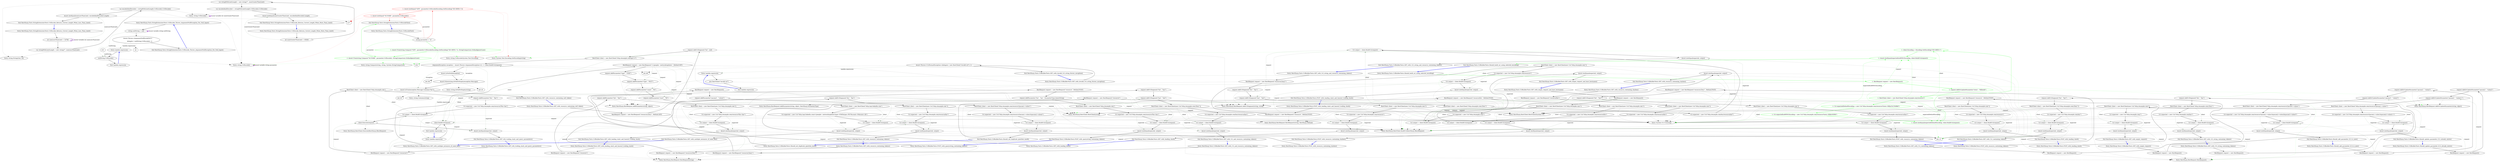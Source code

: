 digraph  {
n0 [cluster="RestSharp.Tests.StringExtensionsTests.UrlEncode_Throws_ArgumentNullException_For_Null_Input()", label="Entry RestSharp.Tests.StringExtensionsTests.UrlEncode_Throws_ArgumentNullException_For_Null_Input()", span="10-10"];
n1 [cluster="RestSharp.Tests.StringExtensionsTests.UrlEncode_Throws_ArgumentNullException_For_Null_Input()", label="string nullString = null", span="12-12"];
n2 [cluster="RestSharp.Tests.StringExtensionsTests.UrlEncode_Throws_ArgumentNullException_For_Null_Input()", label="Assert.Throws<ArgumentNullException>(\r\n                delegate { nullString.UrlEncode(); })", span="13-14"];
n6 [cluster="lambda expression", label="nullString.UrlEncode()", span="14-14"];
n3 [cluster="RestSharp.Tests.StringExtensionsTests.UrlEncode_Throws_ArgumentNullException_For_Null_Input()", label="Exit RestSharp.Tests.StringExtensionsTests.UrlEncode_Throws_ArgumentNullException_For_Null_Input()", span="10-10"];
n5 [cluster="lambda expression", label="Entry lambda expression", span="14-14"];
n7 [cluster="lambda expression", label="Exit lambda expression", span="14-14"];
n8 [cluster="string.UrlEncode()", label="Entry string.UrlEncode()", span="38-38"];
n9 [cluster="RestSharp.Tests.StringExtensionsTests.UrlEncode_Returns_Correct_Length_When_Less_Than_Limit()", label="Entry RestSharp.Tests.StringExtensionsTests.UrlEncode_Returns_Correct_Length_When_Less_Than_Limit()", span="18-18"];
n10 [cluster="RestSharp.Tests.StringExtensionsTests.UrlEncode_Returns_Correct_Length_When_Less_Than_Limit()", label="int numLessThanLimit = 32766", span="20-20"];
n11 [cluster="RestSharp.Tests.StringExtensionsTests.UrlEncode_Returns_Correct_Length_When_Less_Than_Limit()", label="var stringWithLimitLength = new string('*', numLessThanLimit)", span="21-21"];
n13 [cluster="RestSharp.Tests.StringExtensionsTests.UrlEncode_Returns_Correct_Length_When_Less_Than_Limit()", label="Assert.AreEqual(numLessThanLimit, encodedAndDecoded.Length)", span="23-23"];
n12 [cluster="RestSharp.Tests.StringExtensionsTests.UrlEncode_Returns_Correct_Length_When_Less_Than_Limit()", label="var encodedAndDecoded = stringWithLimitLength.UrlEncode().UrlDecode()", span="22-22"];
n15 [cluster="string.String(char, int)", label="Entry string.String(char, int)", span="0-0"];
n16 [cluster="string.UrlDecode()", label="Entry string.UrlDecode()", span="29-29"];
n14 [cluster="RestSharp.Tests.StringExtensionsTests.UrlEncode_Returns_Correct_Length_When_Less_Than_Limit()", label="Exit RestSharp.Tests.StringExtensionsTests.UrlEncode_Returns_Correct_Length_When_Less_Than_Limit()", span="18-18"];
n18 [cluster="RestSharp.Tests.StringExtensionsTests.UrlEncode_Returns_Correct_Length_When_More_Than_Limit()", label="Entry RestSharp.Tests.StringExtensionsTests.UrlEncode_Returns_Correct_Length_When_More_Than_Limit()", span="27-27"];
n19 [cluster="RestSharp.Tests.StringExtensionsTests.UrlEncode_Returns_Correct_Length_When_More_Than_Limit()", label="int numGreaterThanLimit = 65000", span="29-29"];
n20 [cluster="RestSharp.Tests.StringExtensionsTests.UrlEncode_Returns_Correct_Length_When_More_Than_Limit()", label="var stringWithLimitLength = new string('*', numGreaterThanLimit)", span="30-30"];
n22 [cluster="RestSharp.Tests.StringExtensionsTests.UrlEncode_Returns_Correct_Length_When_More_Than_Limit()", label="Assert.AreEqual(numGreaterThanLimit, encodedAndDecoded.Length)", span="32-32"];
n21 [cluster="RestSharp.Tests.StringExtensionsTests.UrlEncode_Returns_Correct_Length_When_More_Than_Limit()", label="var encodedAndDecoded = stringWithLimitLength.UrlEncode().UrlDecode()", span="31-31"];
n23 [cluster="RestSharp.Tests.StringExtensionsTests.UrlEncode_Returns_Correct_Length_When_More_Than_Limit()", label="Exit RestSharp.Tests.StringExtensionsTests.UrlEncode_Returns_Correct_Length_When_More_Than_Limit()", span="27-27"];
n24 [cluster="RestSharp.Tests.StringExtensionsTests.UrlEncodeTest()", label="Entry RestSharp.Tests.StringExtensionsTests.UrlEncodeTest()", span="36-36"];
n25 [cluster="RestSharp.Tests.StringExtensionsTests.UrlEncodeTest()", label="string parameter = ''ø''", span="38-38"];
n26 [cluster="RestSharp.Tests.StringExtensionsTests.UrlEncodeTest()", color=red, community=0, label="-1: Assert.AreEqual(''%F8'', parameter.UrlEncode(Encoding.GetEncoding(''ISO-8859-1'')))", span="39-39"];
n27 [cluster="RestSharp.Tests.StringExtensionsTests.UrlEncodeTest()", color=red, community=0, label="-1: Assert.AreEqual(''%C3%B8'', parameter.UrlEncode())", span="40-40"];
d26 [cluster="RestSharp.Tests.StringExtensionsTests.UrlEncodeTest()", color=green, community=0, label="-1: Assert.True(string.Compare(''%F8'', parameter.UrlEncode(Encoding.GetEncoding(''ISO-8859-1'')), StringComparison.OrdinalIgnoreCase))", span="39-39"];
d27 [cluster="RestSharp.Tests.StringExtensionsTests.UrlEncodeTest()", color=green, community=0, label="-1: Assert.True(string.Compare(''%C3%B8'', parameter.UrlEncode(), StringComparison.OrdinalIgnoreCase))", span="40-40"];
n29 [cluster="System.Text.Encoding.GetEncoding(string)", label="Entry System.Text.Encoding.GetEncoding(string)", span="0-0"];
n30 [cluster="string.UrlEncode(System.Text.Encoding)", label="Entry string.UrlEncode(System.Text.Encoding)", span="73-73"];
n28 [cluster="RestSharp.Tests.StringExtensionsTests.UrlEncodeTest()", label="Exit RestSharp.Tests.StringExtensionsTests.UrlEncodeTest()", span="36-36"];
d31 [cluster="string.Compare(string, string, System.StringComparison)", label="Entry string.Compare(string, string, System.StringComparison)", span="0-0"];
m0_164 [cluster="RestSharp.Tests.UrlBuilderTests.GET_with_Url_string_and_resource_containing_tokens()", file="UrlBuilderTests.cs", label="Entry RestSharp.Tests.UrlBuilderTests.GET_with_Url_string_and_resource_containing_tokens()", span="250-250"];
m0_165 [cluster="RestSharp.Tests.UrlBuilderTests.GET_with_Url_string_and_resource_containing_tokens()", file="UrlBuilderTests.cs", label="RestRequest request = new RestRequest(''resource/{baz}'')", span="252-252"];
m0_166 [cluster="RestSharp.Tests.UrlBuilderTests.GET_with_Url_string_and_resource_containing_tokens()", file="UrlBuilderTests.cs", label="request.AddUrlSegment(''foo'', ''bar'')", span="254-254"];
m0_167 [cluster="RestSharp.Tests.UrlBuilderTests.GET_with_Url_string_and_resource_containing_tokens()", file="UrlBuilderTests.cs", label="request.AddUrlSegment(''baz'', ''bat'')", span="255-255"];
m0_170 [cluster="RestSharp.Tests.UrlBuilderTests.GET_with_Url_string_and_resource_containing_tokens()", file="UrlBuilderTests.cs", label="Uri output = client.BuildUri(request)", span="259-259"];
m0_168 [cluster="RestSharp.Tests.UrlBuilderTests.GET_with_Url_string_and_resource_containing_tokens()", file="UrlBuilderTests.cs", label="RestClient client = new RestClient(''http://example.com/{foo}'')", span="257-257"];
m0_169 [cluster="RestSharp.Tests.UrlBuilderTests.GET_with_Url_string_and_resource_containing_tokens()", file="UrlBuilderTests.cs", label="Uri expected = new Uri(''http://example.com/bar/resource/bat'')", span="258-258"];
m0_171 [cluster="RestSharp.Tests.UrlBuilderTests.GET_with_Url_string_and_resource_containing_tokens()", file="UrlBuilderTests.cs", label="Assert.AreEqual(expected, output)", span="261-261"];
m0_172 [cluster="RestSharp.Tests.UrlBuilderTests.GET_with_Url_string_and_resource_containing_tokens()", file="UrlBuilderTests.cs", label="Exit RestSharp.Tests.UrlBuilderTests.GET_with_Url_string_and_resource_containing_tokens()", span="250-250"];
m0_22 [cluster="RestSharp.RestClient.RestClient(System.Uri)", file="UrlBuilderTests.cs", label="Entry RestSharp.RestClient.RestClient(System.Uri)", span="79-79"];
m0_8 [cluster="RestSharp.RestRequest.RestRequest()", file="UrlBuilderTests.cs", label="Entry RestSharp.RestRequest.RestRequest()", span="36-36"];
m0_49 [cluster="RestSharp.Tests.UrlBuilderTests.POST_with_leading_slash_and_baseurl_trailing_slash()", file="UrlBuilderTests.cs", label="Entry RestSharp.Tests.UrlBuilderTests.POST_with_leading_slash_and_baseurl_trailing_slash()", span="78-78"];
m0_50 [cluster="RestSharp.Tests.UrlBuilderTests.POST_with_leading_slash_and_baseurl_trailing_slash()", file="UrlBuilderTests.cs", label="RestRequest request = new RestRequest(''/resource'', Method.POST)", span="80-80"];
m0_51 [cluster="RestSharp.Tests.UrlBuilderTests.POST_with_leading_slash_and_baseurl_trailing_slash()", file="UrlBuilderTests.cs", label="RestClient client = new RestClient(new Uri(''http://example.com''))", span="81-81"];
m0_53 [cluster="RestSharp.Tests.UrlBuilderTests.POST_with_leading_slash_and_baseurl_trailing_slash()", file="UrlBuilderTests.cs", label="Uri output = client.BuildUri(request)", span="83-83"];
m0_52 [cluster="RestSharp.Tests.UrlBuilderTests.POST_with_leading_slash_and_baseurl_trailing_slash()", file="UrlBuilderTests.cs", label="Uri expected = new Uri(''http://example.com/resource'')", span="82-82"];
m0_54 [cluster="RestSharp.Tests.UrlBuilderTests.POST_with_leading_slash_and_baseurl_trailing_slash()", file="UrlBuilderTests.cs", label="Assert.AreEqual(expected, output)", span="85-85"];
m0_55 [cluster="RestSharp.Tests.UrlBuilderTests.POST_with_leading_slash_and_baseurl_trailing_slash()", file="UrlBuilderTests.cs", label="Exit RestSharp.Tests.UrlBuilderTests.POST_with_leading_slash_and_baseurl_trailing_slash()", span="78-78"];
m0_173 [cluster="RestSharp.Tests.UrlBuilderTests.GET_with_Invalid_Url_string_throws_exception()", file="UrlBuilderTests.cs", label="Entry RestSharp.Tests.UrlBuilderTests.GET_with_Invalid_Url_string_throws_exception()", span="265-265"];
m0_174 [cluster="RestSharp.Tests.UrlBuilderTests.GET_with_Invalid_Url_string_throws_exception()", file="UrlBuilderTests.cs", label="Assert.Throws<UriFormatException>(delegate { new RestClient(''invalid url''); })", span="267-267"];
m0_175 [cluster="RestSharp.Tests.UrlBuilderTests.GET_with_Invalid_Url_string_throws_exception()", file="UrlBuilderTests.cs", label="Exit RestSharp.Tests.UrlBuilderTests.GET_with_Invalid_Url_string_throws_exception()", span="265-265"];
m0_39 [cluster="RestSharp.Tests.UrlBuilderTests.GET_wth_trailing_slash_and_query_parameters()", file="UrlBuilderTests.cs", label="Entry RestSharp.Tests.UrlBuilderTests.GET_wth_trailing_slash_and_query_parameters()", span="62-62"];
m0_40 [cluster="RestSharp.Tests.UrlBuilderTests.GET_wth_trailing_slash_and_query_parameters()", file="UrlBuilderTests.cs", label="RestRequest request = new RestRequest(''/resource/'')", span="64-64"];
m0_41 [cluster="RestSharp.Tests.UrlBuilderTests.GET_wth_trailing_slash_and_query_parameters()", file="UrlBuilderTests.cs", label="RestClient client = new RestClient(''http://example.com'')", span="65-65"];
m0_42 [cluster="RestSharp.Tests.UrlBuilderTests.GET_wth_trailing_slash_and_query_parameters()", file="UrlBuilderTests.cs", label="request.AddParameter(''foo'', ''bar'')", span="67-67"];
m0_44 [cluster="RestSharp.Tests.UrlBuilderTests.GET_wth_trailing_slash_and_query_parameters()", file="UrlBuilderTests.cs", label="Uri output = client.BuildUri(request)", span="70-70"];
m0_45 [cluster="RestSharp.Tests.UrlBuilderTests.GET_wth_trailing_slash_and_query_parameters()", file="UrlBuilderTests.cs", label="client.Execute(request)", span="72-72"];
m0_43 [cluster="RestSharp.Tests.UrlBuilderTests.GET_wth_trailing_slash_and_query_parameters()", file="UrlBuilderTests.cs", label="Uri expected = new Uri(''http://example.com/resource/?foo=bar'')", span="69-69"];
m0_46 [cluster="RestSharp.Tests.UrlBuilderTests.GET_wth_trailing_slash_and_query_parameters()", file="UrlBuilderTests.cs", label="Assert.AreEqual(expected, output)", span="74-74"];
m0_47 [cluster="RestSharp.Tests.UrlBuilderTests.GET_wth_trailing_slash_and_query_parameters()", file="UrlBuilderTests.cs", label="Exit RestSharp.Tests.UrlBuilderTests.GET_wth_trailing_slash_and_query_parameters()", span="62-62"];
m0_21 [cluster="RestSharp.RestRequest.RestRequest(string)", file="UrlBuilderTests.cs", label="Entry RestSharp.RestRequest.RestRequest(string)", span="61-61"];
m0_78 [cluster="RestSharp.RestRequest.AddUrlSegment(string, string)", file="UrlBuilderTests.cs", label="Entry RestSharp.RestRequest.AddUrlSegment(string, string)", span="565-565"];
m0_119 [cluster="RestSharp.Tests.UrlBuilderTests.POST_with_querystring_containing_tokens()", file="UrlBuilderTests.cs", label="Entry RestSharp.Tests.UrlBuilderTests.POST_with_querystring_containing_tokens()", span="176-176"];
m0_120 [cluster="RestSharp.Tests.UrlBuilderTests.POST_with_querystring_containing_tokens()", file="UrlBuilderTests.cs", label="RestRequest request = new RestRequest(''resource'', Method.POST)", span="178-178"];
m0_121 [cluster="RestSharp.Tests.UrlBuilderTests.POST_with_querystring_containing_tokens()", file="UrlBuilderTests.cs", label="request.AddParameter(''foo'', ''bar'', ParameterType.QueryString)", span="180-180"];
m0_124 [cluster="RestSharp.Tests.UrlBuilderTests.POST_with_querystring_containing_tokens()", file="UrlBuilderTests.cs", label="Uri output = client.BuildUri(request)", span="184-184"];
m0_122 [cluster="RestSharp.Tests.UrlBuilderTests.POST_with_querystring_containing_tokens()", file="UrlBuilderTests.cs", label="RestClient client = new RestClient(''http://example.com'')", span="182-182"];
m0_123 [cluster="RestSharp.Tests.UrlBuilderTests.POST_with_querystring_containing_tokens()", file="UrlBuilderTests.cs", label="Uri expected = new Uri(''http://example.com/resource?foo=bar'')", span="183-183"];
m0_125 [cluster="RestSharp.Tests.UrlBuilderTests.POST_with_querystring_containing_tokens()", file="UrlBuilderTests.cs", label="Assert.AreEqual(expected, output)", span="186-186"];
m0_126 [cluster="RestSharp.Tests.UrlBuilderTests.POST_with_querystring_containing_tokens()", file="UrlBuilderTests.cs", label="Exit RestSharp.Tests.UrlBuilderTests.POST_with_querystring_containing_tokens()", span="176-176"];
m0_176 [cluster="lambda expression", file="UrlBuilderTests.cs", label="Entry lambda expression", span="267-267"];
m0_95 [cluster="lambda expression", file="UrlBuilderTests.cs", label="client.BuildUri(request)", span="132-132"];
m0_94 [cluster="lambda expression", file="UrlBuilderTests.cs", label="Entry lambda expression", span="132-132"];
m0_96 [cluster="lambda expression", file="UrlBuilderTests.cs", label="Exit lambda expression", span="132-132"];
m0_177 [cluster="lambda expression", file="UrlBuilderTests.cs", label="new RestClient(''invalid url'')", span="267-267"];
m0_178 [cluster="lambda expression", file="UrlBuilderTests.cs", label="Exit lambda expression", span="267-267"];
m0_10 [cluster="RestSharp.RestClient.RestClient(string)", file="UrlBuilderTests.cs", label="Entry RestSharp.RestClient.RestClient(string)", span="88-88"];
m0_0 [cluster="RestSharp.Tests.UrlBuilderTests.Should_not_duplicate_question_mark()", file="UrlBuilderTests.cs", label="Entry RestSharp.Tests.UrlBuilderTests.Should_not_duplicate_question_mark()", span="12-12"];
m0_1 [cluster="RestSharp.Tests.UrlBuilderTests.Should_not_duplicate_question_mark()", file="UrlBuilderTests.cs", label="RestRequest request = new RestRequest()", span="14-14"];
m0_2 [cluster="RestSharp.Tests.UrlBuilderTests.Should_not_duplicate_question_mark()", file="UrlBuilderTests.cs", label="request.AddParameter(''param2'', ''value2'')", span="16-16"];
m0_5 [cluster="RestSharp.Tests.UrlBuilderTests.Should_not_duplicate_question_mark()", file="UrlBuilderTests.cs", label="Uri output = client.BuildUri(request)", span="20-20"];
m0_3 [cluster="RestSharp.Tests.UrlBuilderTests.Should_not_duplicate_question_mark()", file="UrlBuilderTests.cs", label="RestClient client = new RestClient(''http://example.com/resource?param1=value1'')", span="18-18"];
m0_4 [cluster="RestSharp.Tests.UrlBuilderTests.Should_not_duplicate_question_mark()", file="UrlBuilderTests.cs", label="Uri expected = new Uri(''http://example.com/resource?param1=value1&param2=value2'')", span="19-19"];
m0_6 [cluster="RestSharp.Tests.UrlBuilderTests.Should_not_duplicate_question_mark()", file="UrlBuilderTests.cs", label="Assert.AreEqual(expected, output)", span="22-22"];
m0_7 [cluster="RestSharp.Tests.UrlBuilderTests.Should_not_duplicate_question_mark()", file="UrlBuilderTests.cs", label="Exit RestSharp.Tests.UrlBuilderTests.Should_not_duplicate_question_mark()", span="12-12"];
m0_105 [cluster="RestSharp.Tests.UrlBuilderTests.GET_with_empty_request()", file="UrlBuilderTests.cs", label="Entry RestSharp.Tests.UrlBuilderTests.GET_with_empty_request()", span="154-154"];
m0_106 [cluster="RestSharp.Tests.UrlBuilderTests.GET_with_empty_request()", file="UrlBuilderTests.cs", label="RestRequest request = new RestRequest()", span="156-156"];
m0_107 [cluster="RestSharp.Tests.UrlBuilderTests.GET_with_empty_request()", file="UrlBuilderTests.cs", label="RestClient client = new RestClient(new Uri(''http://example.com''))", span="157-157"];
m0_109 [cluster="RestSharp.Tests.UrlBuilderTests.GET_with_empty_request()", file="UrlBuilderTests.cs", label="Uri output = client.BuildUri(request)", span="159-159"];
m0_108 [cluster="RestSharp.Tests.UrlBuilderTests.GET_with_empty_request()", file="UrlBuilderTests.cs", label="Uri expected = new Uri(''http://example.com/'')", span="158-158"];
m0_110 [cluster="RestSharp.Tests.UrlBuilderTests.GET_with_empty_request()", file="UrlBuilderTests.cs", label="Assert.AreEqual(expected, output)", span="161-161"];
m0_111 [cluster="RestSharp.Tests.UrlBuilderTests.GET_with_empty_request()", file="UrlBuilderTests.cs", label="Exit RestSharp.Tests.UrlBuilderTests.GET_with_empty_request()", span="154-154"];
m0_12 [cluster="RestSharp.RestClient.BuildUri(RestSharp.IRestRequest)", file="UrlBuilderTests.cs", label="Entry RestSharp.RestClient.BuildUri(RestSharp.IRestRequest)", span="239-239"];
m0_30 [cluster="RestSharp.RestRequest.RestRequest(string, RestSharp.Method)", file="UrlBuilderTests.cs", label="Entry RestSharp.RestRequest.RestRequest(string, RestSharp.Method)", span="70-70"];
m0_189 [cluster="RestSharp.Tests.UrlBuilderTests.Should_update_parameter_if_it_already_exists()", file="UrlBuilderTests.cs", label="Entry RestSharp.Tests.UrlBuilderTests.Should_update_parameter_if_it_already_exists()", span="286-286"];
m0_190 [cluster="RestSharp.Tests.UrlBuilderTests.Should_update_parameter_if_it_already_exists()", file="UrlBuilderTests.cs", label="RestRequest request = new RestRequest()", span="288-288"];
m0_191 [cluster="RestSharp.Tests.UrlBuilderTests.Should_update_parameter_if_it_already_exists()", file="UrlBuilderTests.cs", label="request.AddOrUpdateParameter(''param2'', ''value2'')", span="290-290"];
m0_192 [cluster="RestSharp.Tests.UrlBuilderTests.Should_update_parameter_if_it_already_exists()", file="UrlBuilderTests.cs", label="request.AddOrUpdateParameter(''param2'', ''value2-1'')", span="291-291"];
m0_195 [cluster="RestSharp.Tests.UrlBuilderTests.Should_update_parameter_if_it_already_exists()", file="UrlBuilderTests.cs", label="Uri output = client.BuildUri(request)", span="295-295"];
m0_193 [cluster="RestSharp.Tests.UrlBuilderTests.Should_update_parameter_if_it_already_exists()", file="UrlBuilderTests.cs", label="RestClient client = new RestClient(''http://example.com/resource?param1=value1'')", span="293-293"];
m0_194 [cluster="RestSharp.Tests.UrlBuilderTests.Should_update_parameter_if_it_already_exists()", file="UrlBuilderTests.cs", label="Uri expected = new Uri(''http://example.com/resource?param1=value1&param2=value2-1'')", span="294-294"];
m0_196 [cluster="RestSharp.Tests.UrlBuilderTests.Should_update_parameter_if_it_already_exists()", file="UrlBuilderTests.cs", label="Assert.AreEqual(expected, output)", span="297-297"];
m0_197 [cluster="RestSharp.Tests.UrlBuilderTests.Should_update_parameter_if_it_already_exists()", file="UrlBuilderTests.cs", label="Exit RestSharp.Tests.UrlBuilderTests.Should_update_parameter_if_it_already_exists()", span="286-286"];
m0_63 [cluster="RestSharp.Tests.UrlBuilderTests.POST_with_resource_containing_slashes()", file="UrlBuilderTests.cs", label="Entry RestSharp.Tests.UrlBuilderTests.POST_with_resource_containing_slashes()", span="100-100"];
m0_64 [cluster="RestSharp.Tests.UrlBuilderTests.POST_with_resource_containing_slashes()", file="UrlBuilderTests.cs", label="RestRequest request = new RestRequest(''resource/foo'', Method.POST)", span="102-102"];
m0_65 [cluster="RestSharp.Tests.UrlBuilderTests.POST_with_resource_containing_slashes()", file="UrlBuilderTests.cs", label="RestClient client = new RestClient(new Uri(''http://example.com''))", span="103-103"];
m0_67 [cluster="RestSharp.Tests.UrlBuilderTests.POST_with_resource_containing_slashes()", file="UrlBuilderTests.cs", label="Uri output = client.BuildUri(request)", span="105-105"];
m0_66 [cluster="RestSharp.Tests.UrlBuilderTests.POST_with_resource_containing_slashes()", file="UrlBuilderTests.cs", label="Uri expected = new Uri(''http://example.com/resource/foo'')", span="104-104"];
m0_68 [cluster="RestSharp.Tests.UrlBuilderTests.POST_with_resource_containing_slashes()", file="UrlBuilderTests.cs", label="Assert.AreEqual(expected, output)", span="107-107"];
m0_69 [cluster="RestSharp.Tests.UrlBuilderTests.POST_with_resource_containing_slashes()", file="UrlBuilderTests.cs", label="Exit RestSharp.Tests.UrlBuilderTests.POST_with_resource_containing_slashes()", span="100-100"];
m0_14 [cluster="RestSharp.Tests.UrlBuilderTests.GET_with_leading_slash()", file="UrlBuilderTests.cs", label="Entry RestSharp.Tests.UrlBuilderTests.GET_with_leading_slash()", span="26-26"];
m0_15 [cluster="RestSharp.Tests.UrlBuilderTests.GET_with_leading_slash()", file="UrlBuilderTests.cs", label="RestRequest request = new RestRequest(''/resource'')", span="28-28"];
m0_16 [cluster="RestSharp.Tests.UrlBuilderTests.GET_with_leading_slash()", file="UrlBuilderTests.cs", label="RestClient client = new RestClient(new Uri(''http://example.com''))", span="29-29"];
m0_18 [cluster="RestSharp.Tests.UrlBuilderTests.GET_with_leading_slash()", file="UrlBuilderTests.cs", label="Uri output = client.BuildUri(request)", span="31-31"];
m0_17 [cluster="RestSharp.Tests.UrlBuilderTests.GET_with_leading_slash()", file="UrlBuilderTests.cs", label="Uri expected = new Uri(''http://example.com/resource'')", span="30-30"];
m0_19 [cluster="RestSharp.Tests.UrlBuilderTests.GET_with_leading_slash()", file="UrlBuilderTests.cs", label="Assert.AreEqual(expected, output)", span="33-33"];
m0_20 [cluster="RestSharp.Tests.UrlBuilderTests.GET_with_leading_slash()", file="UrlBuilderTests.cs", label="Exit RestSharp.Tests.UrlBuilderTests.GET_with_leading_slash()", span="26-26"];
m0_90 [cluster="string.IsNullOrEmpty(string)", file="UrlBuilderTests.cs", label="Entry string.IsNullOrEmpty(string)", span="0-0"];
m0_112 [cluster="RestSharp.Tests.UrlBuilderTests.GET_with_empty_request_and_bare_hostname()", file="UrlBuilderTests.cs", label="Entry RestSharp.Tests.UrlBuilderTests.GET_with_empty_request_and_bare_hostname()", span="165-165"];
m0_113 [cluster="RestSharp.Tests.UrlBuilderTests.GET_with_empty_request_and_bare_hostname()", file="UrlBuilderTests.cs", label="RestRequest request = new RestRequest()", span="167-167"];
m0_114 [cluster="RestSharp.Tests.UrlBuilderTests.GET_with_empty_request_and_bare_hostname()", file="UrlBuilderTests.cs", label="RestClient client = new RestClient(new Uri(''http://example.com''))", span="168-168"];
m0_116 [cluster="RestSharp.Tests.UrlBuilderTests.GET_with_empty_request_and_bare_hostname()", file="UrlBuilderTests.cs", label="Uri output = client.BuildUri(request)", span="170-170"];
m0_115 [cluster="RestSharp.Tests.UrlBuilderTests.GET_with_empty_request_and_bare_hostname()", file="UrlBuilderTests.cs", label="Uri expected = new Uri(''http://example.com/'')", span="169-169"];
m0_117 [cluster="RestSharp.Tests.UrlBuilderTests.GET_with_empty_request_and_bare_hostname()", file="UrlBuilderTests.cs", label="Assert.AreEqual(expected, output)", span="172-172"];
m0_118 [cluster="RestSharp.Tests.UrlBuilderTests.GET_with_empty_request_and_bare_hostname()", file="UrlBuilderTests.cs", label="Exit RestSharp.Tests.UrlBuilderTests.GET_with_empty_request_and_bare_hostname()", span="165-165"];
m0_155 [cluster="RestSharp.Tests.UrlBuilderTests.GET_with_Uri_and_resource_containing_tokens()", file="UrlBuilderTests.cs", label="Entry RestSharp.Tests.UrlBuilderTests.GET_with_Uri_and_resource_containing_tokens()", span="235-235"];
m0_156 [cluster="RestSharp.Tests.UrlBuilderTests.GET_with_Uri_and_resource_containing_tokens()", file="UrlBuilderTests.cs", label="RestRequest request = new RestRequest(''resource/{baz}'')", span="237-237"];
m0_157 [cluster="RestSharp.Tests.UrlBuilderTests.GET_with_Uri_and_resource_containing_tokens()", file="UrlBuilderTests.cs", label="request.AddUrlSegment(''foo'', ''bar'')", span="239-239"];
m0_158 [cluster="RestSharp.Tests.UrlBuilderTests.GET_with_Uri_and_resource_containing_tokens()", file="UrlBuilderTests.cs", label="request.AddUrlSegment(''baz'', ''bat'')", span="240-240"];
m0_161 [cluster="RestSharp.Tests.UrlBuilderTests.GET_with_Uri_and_resource_containing_tokens()", file="UrlBuilderTests.cs", label="Uri output = client.BuildUri(request)", span="244-244"];
m0_159 [cluster="RestSharp.Tests.UrlBuilderTests.GET_with_Uri_and_resource_containing_tokens()", file="UrlBuilderTests.cs", label="RestClient client = new RestClient(new Uri(''http://example.com/{foo}''))", span="242-242"];
m0_160 [cluster="RestSharp.Tests.UrlBuilderTests.GET_with_Uri_and_resource_containing_tokens()", file="UrlBuilderTests.cs", label="Uri expected = new Uri(''http://example.com/bar/resource/bat'')", span="243-243"];
m0_162 [cluster="RestSharp.Tests.UrlBuilderTests.GET_with_Uri_and_resource_containing_tokens()", file="UrlBuilderTests.cs", label="Assert.AreEqual(expected, output)", span="246-246"];
m0_163 [cluster="RestSharp.Tests.UrlBuilderTests.GET_with_Uri_and_resource_containing_tokens()", file="UrlBuilderTests.cs", label="Exit RestSharp.Tests.UrlBuilderTests.GET_with_Uri_and_resource_containing_tokens()", span="235-235"];
m0_97 [cluster="RestSharp.Tests.UrlBuilderTests.POST_with_resource_containing_tokens()", file="UrlBuilderTests.cs", label="Entry RestSharp.Tests.UrlBuilderTests.POST_with_resource_containing_tokens()", span="140-140"];
m0_98 [cluster="RestSharp.Tests.UrlBuilderTests.POST_with_resource_containing_tokens()", file="UrlBuilderTests.cs", label="RestRequest request = new RestRequest(''resource/{foo}'', Method.POST)", span="142-142"];
m0_99 [cluster="RestSharp.Tests.UrlBuilderTests.POST_with_resource_containing_tokens()", file="UrlBuilderTests.cs", label="request.AddUrlSegment(''foo'', ''bar'')", span="144-144"];
m0_102 [cluster="RestSharp.Tests.UrlBuilderTests.POST_with_resource_containing_tokens()", file="UrlBuilderTests.cs", label="Uri output = client.BuildUri(request)", span="148-148"];
m0_100 [cluster="RestSharp.Tests.UrlBuilderTests.POST_with_resource_containing_tokens()", file="UrlBuilderTests.cs", label="RestClient client = new RestClient(new Uri(''http://example.com''))", span="146-146"];
m0_101 [cluster="RestSharp.Tests.UrlBuilderTests.POST_with_resource_containing_tokens()", file="UrlBuilderTests.cs", label="Uri expected = new Uri(''http://example.com/resource/bar'')", span="147-147"];
m0_103 [cluster="RestSharp.Tests.UrlBuilderTests.POST_with_resource_containing_tokens()", file="UrlBuilderTests.cs", label="Assert.AreEqual(expected, output)", span="150-150"];
m0_104 [cluster="RestSharp.Tests.UrlBuilderTests.POST_with_resource_containing_tokens()", file="UrlBuilderTests.cs", label="Exit RestSharp.Tests.UrlBuilderTests.POST_with_resource_containing_tokens()", span="140-140"];
m0_147 [cluster="RestSharp.Tests.UrlBuilderTests.GET_with_Url_string_containing_tokens()", file="UrlBuilderTests.cs", label="Entry RestSharp.Tests.UrlBuilderTests.GET_with_Url_string_containing_tokens()", span="221-221"];
m0_148 [cluster="RestSharp.Tests.UrlBuilderTests.GET_with_Url_string_containing_tokens()", file="UrlBuilderTests.cs", label="RestRequest request = new RestRequest()", span="223-223"];
m0_149 [cluster="RestSharp.Tests.UrlBuilderTests.GET_with_Url_string_containing_tokens()", file="UrlBuilderTests.cs", label="request.AddUrlSegment(''foo'', ''bar'')", span="225-225"];
m0_152 [cluster="RestSharp.Tests.UrlBuilderTests.GET_with_Url_string_containing_tokens()", file="UrlBuilderTests.cs", label="Uri output = client.BuildUri(request)", span="229-229"];
m0_150 [cluster="RestSharp.Tests.UrlBuilderTests.GET_with_Url_string_containing_tokens()", file="UrlBuilderTests.cs", label="RestClient client = new RestClient(''http://example.com/{foo}'')", span="227-227"];
m0_151 [cluster="RestSharp.Tests.UrlBuilderTests.GET_with_Url_string_containing_tokens()", file="UrlBuilderTests.cs", label="Uri expected = new Uri(''http://example.com/bar'')", span="228-228"];
m0_153 [cluster="RestSharp.Tests.UrlBuilderTests.GET_with_Url_string_containing_tokens()", file="UrlBuilderTests.cs", label="Assert.AreEqual(expected, output)", span="231-231"];
m0_154 [cluster="RestSharp.Tests.UrlBuilderTests.GET_with_Url_string_containing_tokens()", file="UrlBuilderTests.cs", label="Exit RestSharp.Tests.UrlBuilderTests.GET_with_Url_string_containing_tokens()", span="221-221"];
m0_79 [cluster="RestSharp.Tests.UrlBuilderTests.GET_with_resource_containing_null_token()", file="UrlBuilderTests.cs", label="Entry RestSharp.Tests.UrlBuilderTests.GET_with_resource_containing_null_token()", span="125-125"];
m0_80 [cluster="RestSharp.Tests.UrlBuilderTests.GET_with_resource_containing_null_token()", file="UrlBuilderTests.cs", label="RestRequest request = new RestRequest(''/resource/{foo}'', Method.GET)", span="127-127"];
m0_81 [cluster="RestSharp.Tests.UrlBuilderTests.GET_with_resource_containing_null_token()", file="UrlBuilderTests.cs", label="request.AddUrlSegment(''foo'', null)", span="129-129"];
m0_83 [cluster="RestSharp.Tests.UrlBuilderTests.GET_with_resource_containing_null_token()", file="UrlBuilderTests.cs", label="ArgumentException exception = Assert.Throws<ArgumentException>(() => client.BuildUri(request))", span="132-132"];
m0_82 [cluster="RestSharp.Tests.UrlBuilderTests.GET_with_resource_containing_null_token()", file="UrlBuilderTests.cs", label="RestClient client = new RestClient(''http://example.com/api/1.0'')", span="131-131"];
m0_84 [cluster="RestSharp.Tests.UrlBuilderTests.GET_with_resource_containing_null_token()", file="UrlBuilderTests.cs", label="Assert.IsNotNull(exception)", span="134-134"];
m0_85 [cluster="RestSharp.Tests.UrlBuilderTests.GET_with_resource_containing_null_token()", file="UrlBuilderTests.cs", label="Assert.False(string.IsNullOrEmpty(exception.Message))", span="135-135"];
m0_86 [cluster="RestSharp.Tests.UrlBuilderTests.GET_with_resource_containing_null_token()", file="UrlBuilderTests.cs", label="Assert.IsTrue(exception.Message.Contains(''foo''))", span="136-136"];
m0_87 [cluster="RestSharp.Tests.UrlBuilderTests.GET_with_resource_containing_null_token()", file="UrlBuilderTests.cs", label="Exit RestSharp.Tests.UrlBuilderTests.GET_with_resource_containing_null_token()", span="125-125"];
m0_9 [cluster="RestSharp.RestRequest.AddParameter(string, object)", file="UrlBuilderTests.cs", label="Entry RestSharp.RestRequest.AddParameter(string, object)", span="398-398"];
m0_188 [cluster="RestSharp.RestRequest.AddOrUpdateParameter(string, object)", file="UrlBuilderTests.cs", label="Entry RestSharp.RestRequest.AddOrUpdateParameter(string, object)", span="477-477"];
m0_11 [cluster="System.Uri.Uri(string)", file="UrlBuilderTests.cs", label="Entry System.Uri.Uri(string)", span="0-0"];
m0_92 [cluster="string.Contains(string)", file="UrlBuilderTests.cs", label="Entry string.Contains(string)", span="0-0"];
m0_179 [cluster="RestSharp.Tests.UrlBuilderTests.Should_add_parameter_if_it_is_new()", file="UrlBuilderTests.cs", label="Entry RestSharp.Tests.UrlBuilderTests.Should_add_parameter_if_it_is_new()", span="271-271"];
m0_180 [cluster="RestSharp.Tests.UrlBuilderTests.Should_add_parameter_if_it_is_new()", file="UrlBuilderTests.cs", label="RestRequest request = new RestRequest()", span="273-273"];
m0_181 [cluster="RestSharp.Tests.UrlBuilderTests.Should_add_parameter_if_it_is_new()", file="UrlBuilderTests.cs", label="request.AddOrUpdateParameter(''param2'', ''value2'')", span="275-275"];
m0_182 [cluster="RestSharp.Tests.UrlBuilderTests.Should_add_parameter_if_it_is_new()", file="UrlBuilderTests.cs", label="request.AddOrUpdateParameter(''param3'', ''value3'')", span="276-276"];
m0_185 [cluster="RestSharp.Tests.UrlBuilderTests.Should_add_parameter_if_it_is_new()", file="UrlBuilderTests.cs", label="Uri output = client.BuildUri(request)", span="280-280"];
m0_183 [cluster="RestSharp.Tests.UrlBuilderTests.Should_add_parameter_if_it_is_new()", file="UrlBuilderTests.cs", label="RestClient client = new RestClient(''http://example.com/resource?param1=value1'')", span="278-278"];
m0_184 [cluster="RestSharp.Tests.UrlBuilderTests.Should_add_parameter_if_it_is_new()", file="UrlBuilderTests.cs", label="Uri expected = new Uri(''http://example.com/resource?param1=value1&param2=value2&param3=value3'')", span="279-279"];
m0_186 [cluster="RestSharp.Tests.UrlBuilderTests.Should_add_parameter_if_it_is_new()", file="UrlBuilderTests.cs", label="Assert.AreEqual(expected, output)", span="282-282"];
m0_187 [cluster="RestSharp.Tests.UrlBuilderTests.Should_add_parameter_if_it_is_new()", file="UrlBuilderTests.cs", label="Exit RestSharp.Tests.UrlBuilderTests.Should_add_parameter_if_it_is_new()", span="271-271"];
m0_48 [cluster="RestSharp.RestClient.Execute(RestSharp.IRestRequest)", file="UrlBuilderTests.cs", label="Entry RestSharp.RestClient.Execute(RestSharp.IRestRequest)", span="23-23"];
m0_56 [cluster="RestSharp.Tests.UrlBuilderTests.GET_with_resource_containing_slashes()", file="UrlBuilderTests.cs", label="Entry RestSharp.Tests.UrlBuilderTests.GET_with_resource_containing_slashes()", span="89-89"];
m0_57 [cluster="RestSharp.Tests.UrlBuilderTests.GET_with_resource_containing_slashes()", file="UrlBuilderTests.cs", label="RestRequest request = new RestRequest(''resource/foo'')", span="91-91"];
m0_58 [cluster="RestSharp.Tests.UrlBuilderTests.GET_with_resource_containing_slashes()", file="UrlBuilderTests.cs", label="RestClient client = new RestClient(new Uri(''http://example.com''))", span="92-92"];
m0_60 [cluster="RestSharp.Tests.UrlBuilderTests.GET_with_resource_containing_slashes()", file="UrlBuilderTests.cs", label="Uri output = client.BuildUri(request)", span="94-94"];
m0_59 [cluster="RestSharp.Tests.UrlBuilderTests.GET_with_resource_containing_slashes()", file="UrlBuilderTests.cs", label="Uri expected = new Uri(''http://example.com/resource/foo'')", span="93-93"];
m0_61 [cluster="RestSharp.Tests.UrlBuilderTests.GET_with_resource_containing_slashes()", file="UrlBuilderTests.cs", label="Assert.AreEqual(expected, output)", span="96-96"];
m0_62 [cluster="RestSharp.Tests.UrlBuilderTests.GET_with_resource_containing_slashes()", file="UrlBuilderTests.cs", label="Exit RestSharp.Tests.UrlBuilderTests.GET_with_resource_containing_slashes()", span="89-89"];
m0_128 [cluster="RestSharp.Tests.UrlBuilderTests.GET_with_multiple_instances_of_same_key()", file="UrlBuilderTests.cs", label="Entry RestSharp.Tests.UrlBuilderTests.GET_with_multiple_instances_of_same_key()", span="190-190"];
m0_129 [cluster="RestSharp.Tests.UrlBuilderTests.GET_with_multiple_instances_of_same_key()", file="UrlBuilderTests.cs", label="RestRequest request = new RestRequest(''v1/people/~/network/updates'', Method.GET)", span="192-192"];
m0_130 [cluster="RestSharp.Tests.UrlBuilderTests.GET_with_multiple_instances_of_same_key()", file="UrlBuilderTests.cs", label="request.AddParameter(''type'', ''STAT'')", span="194-194"];
m0_131 [cluster="RestSharp.Tests.UrlBuilderTests.GET_with_multiple_instances_of_same_key()", file="UrlBuilderTests.cs", label="request.AddParameter(''type'', ''PICT'')", span="195-195"];
m0_132 [cluster="RestSharp.Tests.UrlBuilderTests.GET_with_multiple_instances_of_same_key()", file="UrlBuilderTests.cs", label="request.AddParameter(''count'', ''50'')", span="196-196"];
m0_133 [cluster="RestSharp.Tests.UrlBuilderTests.GET_with_multiple_instances_of_same_key()", file="UrlBuilderTests.cs", label="request.AddParameter(''start'', ''50'')", span="197-197"];
m0_136 [cluster="RestSharp.Tests.UrlBuilderTests.GET_with_multiple_instances_of_same_key()", file="UrlBuilderTests.cs", label="Uri output = client.BuildUri(request)", span="201-201"];
m0_134 [cluster="RestSharp.Tests.UrlBuilderTests.GET_with_multiple_instances_of_same_key()", file="UrlBuilderTests.cs", label="RestClient client = new RestClient(''http://api.linkedin.com'')", span="199-199"];
m0_135 [cluster="RestSharp.Tests.UrlBuilderTests.GET_with_multiple_instances_of_same_key()", file="UrlBuilderTests.cs", label="Uri expected = new Uri(''http://api.linkedin.com/v1/people/~/network/updates?type=STAT&type=PICT&count=50&start=50'')", span="200-200"];
m0_137 [cluster="RestSharp.Tests.UrlBuilderTests.GET_with_multiple_instances_of_same_key()", file="UrlBuilderTests.cs", label="Assert.AreEqual(expected, output)", span="203-203"];
m0_138 [cluster="RestSharp.Tests.UrlBuilderTests.GET_with_multiple_instances_of_same_key()", file="UrlBuilderTests.cs", label="Exit RestSharp.Tests.UrlBuilderTests.GET_with_multiple_instances_of_same_key()", span="190-190"];
m0_139 [cluster="RestSharp.Tests.UrlBuilderTests.GET_with_Uri_containing_tokens()", file="UrlBuilderTests.cs", label="Entry RestSharp.Tests.UrlBuilderTests.GET_with_Uri_containing_tokens()", span="207-207"];
m0_140 [cluster="RestSharp.Tests.UrlBuilderTests.GET_with_Uri_containing_tokens()", file="UrlBuilderTests.cs", label="RestRequest request = new RestRequest()", span="209-209"];
m0_141 [cluster="RestSharp.Tests.UrlBuilderTests.GET_with_Uri_containing_tokens()", file="UrlBuilderTests.cs", label="request.AddUrlSegment(''foo'', ''bar'')", span="211-211"];
m0_144 [cluster="RestSharp.Tests.UrlBuilderTests.GET_with_Uri_containing_tokens()", file="UrlBuilderTests.cs", label="Uri output = client.BuildUri(request)", span="215-215"];
m0_142 [cluster="RestSharp.Tests.UrlBuilderTests.GET_with_Uri_containing_tokens()", file="UrlBuilderTests.cs", label="RestClient client = new RestClient(new Uri(''http://example.com/{foo}''))", span="213-213"];
m0_143 [cluster="RestSharp.Tests.UrlBuilderTests.GET_with_Uri_containing_tokens()", file="UrlBuilderTests.cs", label="Uri expected = new Uri(''http://example.com/bar'')", span="214-214"];
m0_145 [cluster="RestSharp.Tests.UrlBuilderTests.GET_with_Uri_containing_tokens()", file="UrlBuilderTests.cs", label="Assert.AreEqual(expected, output)", span="217-217"];
m0_146 [cluster="RestSharp.Tests.UrlBuilderTests.GET_with_Uri_containing_tokens()", file="UrlBuilderTests.cs", label="Exit RestSharp.Tests.UrlBuilderTests.GET_with_Uri_containing_tokens()", span="207-207"];
m0_127 [cluster="RestSharp.RestRequest.AddParameter(string, object, RestSharp.ParameterType)", file="UrlBuilderTests.cs", label="Entry RestSharp.RestRequest.AddParameter(string, object, RestSharp.ParameterType)", span="419-419"];
m0_70 [cluster="RestSharp.Tests.UrlBuilderTests.GET_with_resource_containing_tokens()", file="UrlBuilderTests.cs", label="Entry RestSharp.Tests.UrlBuilderTests.GET_with_resource_containing_tokens()", span="111-111"];
m0_71 [cluster="RestSharp.Tests.UrlBuilderTests.GET_with_resource_containing_tokens()", file="UrlBuilderTests.cs", label="RestRequest request = new RestRequest(''resource/{foo}'')", span="113-113"];
m0_72 [cluster="RestSharp.Tests.UrlBuilderTests.GET_with_resource_containing_tokens()", file="UrlBuilderTests.cs", label="request.AddUrlSegment(''foo'', ''bar'')", span="115-115"];
m0_75 [cluster="RestSharp.Tests.UrlBuilderTests.GET_with_resource_containing_tokens()", file="UrlBuilderTests.cs", label="Uri output = client.BuildUri(request)", span="119-119"];
m0_73 [cluster="RestSharp.Tests.UrlBuilderTests.GET_with_resource_containing_tokens()", file="UrlBuilderTests.cs", label="RestClient client = new RestClient(new Uri(''http://example.com''))", span="117-117"];
m0_74 [cluster="RestSharp.Tests.UrlBuilderTests.GET_with_resource_containing_tokens()", file="UrlBuilderTests.cs", label="Uri expected = new Uri(''http://example.com/resource/bar'')", span="118-118"];
m0_76 [cluster="RestSharp.Tests.UrlBuilderTests.GET_with_resource_containing_tokens()", file="UrlBuilderTests.cs", label="Assert.AreEqual(expected, output)", span="121-121"];
m0_77 [cluster="RestSharp.Tests.UrlBuilderTests.GET_with_resource_containing_tokens()", file="UrlBuilderTests.cs", label="Exit RestSharp.Tests.UrlBuilderTests.GET_with_resource_containing_tokens()", span="111-111"];
m0_23 [cluster="RestSharp.Tests.UrlBuilderTests.POST_with_leading_slash()", file="UrlBuilderTests.cs", label="Entry RestSharp.Tests.UrlBuilderTests.POST_with_leading_slash()", span="37-37"];
m0_24 [cluster="RestSharp.Tests.UrlBuilderTests.POST_with_leading_slash()", file="UrlBuilderTests.cs", label="RestRequest request = new RestRequest(''/resource'', Method.POST)", span="39-39"];
m0_25 [cluster="RestSharp.Tests.UrlBuilderTests.POST_with_leading_slash()", file="UrlBuilderTests.cs", label="RestClient client = new RestClient(new Uri(''http://example.com''))", span="40-40"];
m0_27 [cluster="RestSharp.Tests.UrlBuilderTests.POST_with_leading_slash()", file="UrlBuilderTests.cs", label="Uri output = client.BuildUri(request)", span="42-42"];
m0_26 [cluster="RestSharp.Tests.UrlBuilderTests.POST_with_leading_slash()", file="UrlBuilderTests.cs", label="Uri expected = new Uri(''http://example.com/resource'')", span="41-41"];
m0_28 [cluster="RestSharp.Tests.UrlBuilderTests.POST_with_leading_slash()", file="UrlBuilderTests.cs", label="Assert.AreEqual(expected, output)", span="44-44"];
m0_29 [cluster="RestSharp.Tests.UrlBuilderTests.POST_with_leading_slash()", file="UrlBuilderTests.cs", label="Exit RestSharp.Tests.UrlBuilderTests.POST_with_leading_slash()", span="37-37"];
m0_31 [cluster="RestSharp.Tests.UrlBuilderTests.GET_with_leading_slash_and_baseurl_trailing_slash()", file="UrlBuilderTests.cs", label="Entry RestSharp.Tests.UrlBuilderTests.GET_with_leading_slash_and_baseurl_trailing_slash()", span="48-48"];
m0_32 [cluster="RestSharp.Tests.UrlBuilderTests.GET_with_leading_slash_and_baseurl_trailing_slash()", file="UrlBuilderTests.cs", label="RestRequest request = new RestRequest(''/resource'')", span="50-50"];
m0_33 [cluster="RestSharp.Tests.UrlBuilderTests.GET_with_leading_slash_and_baseurl_trailing_slash()", file="UrlBuilderTests.cs", label="request.AddParameter(''foo'', ''bar'')", span="52-52"];
m0_36 [cluster="RestSharp.Tests.UrlBuilderTests.GET_with_leading_slash_and_baseurl_trailing_slash()", file="UrlBuilderTests.cs", label="Uri output = client.BuildUri(request)", span="56-56"];
m0_34 [cluster="RestSharp.Tests.UrlBuilderTests.GET_with_leading_slash_and_baseurl_trailing_slash()", file="UrlBuilderTests.cs", label="RestClient client = new RestClient(new Uri(''http://example.com''))", span="54-54"];
m0_35 [cluster="RestSharp.Tests.UrlBuilderTests.GET_with_leading_slash_and_baseurl_trailing_slash()", file="UrlBuilderTests.cs", label="Uri expected = new Uri(''http://example.com/resource?foo=bar'')", span="55-55"];
m0_37 [cluster="RestSharp.Tests.UrlBuilderTests.GET_with_leading_slash_and_baseurl_trailing_slash()", file="UrlBuilderTests.cs", label="Assert.AreEqual(expected, output)", span="58-58"];
m0_38 [cluster="RestSharp.Tests.UrlBuilderTests.GET_with_leading_slash_and_baseurl_trailing_slash()", file="UrlBuilderTests.cs", label="Exit RestSharp.Tests.UrlBuilderTests.GET_with_leading_slash_and_baseurl_trailing_slash()", span="48-48"];
m0_198 [cluster="RestSharp.Tests.UrlBuilderTests.Should_build_uri_using_selected_encoding()", file="UrlBuilderTests.cs", label="Entry RestSharp.Tests.UrlBuilderTests.Should_build_uri_using_selected_encoding()", span="302-302"];
m0_199 [cluster="RestSharp.Tests.UrlBuilderTests.Should_build_uri_using_selected_encoding()", color=green, community=0, file="UrlBuilderTests.cs", label="-1: RestRequest request = new RestRequest()", span="304-304"];
m0_200 [cluster="RestSharp.Tests.UrlBuilderTests.Should_build_uri_using_selected_encoding()", color=green, community=0, file="UrlBuilderTests.cs", label="-1: request.AddOrUpdateParameter(''town'', ''Hillerød'')", span="307-307"];
m0_204 [cluster="RestSharp.Tests.UrlBuilderTests.Should_build_uri_using_selected_encoding()", color=green, community=0, file="UrlBuilderTests.cs", label="-1: Assert.AreEqual(expectedDefaultEncoding, client.BuildUri(request))", span="313-313"];
m0_206 [cluster="RestSharp.Tests.UrlBuilderTests.Should_build_uri_using_selected_encoding()", color=green, community=0, file="UrlBuilderTests.cs", label="-1: Assert.AreEqual(expectedIso89591Encoding, client.BuildUri(request))", span="316-316"];
m0_201 [cluster="RestSharp.Tests.UrlBuilderTests.Should_build_uri_using_selected_encoding()", color=green, community=0, file="UrlBuilderTests.cs", label="-1: RestClient client = new RestClient(''http://example.com/resource'')", span="309-309"];
m0_205 [cluster="RestSharp.Tests.UrlBuilderTests.Should_build_uri_using_selected_encoding()", color=green, community=0, file="UrlBuilderTests.cs", label="-1: client.Encoding = Encoding.GetEncoding(''ISO-8859-1'')", span="315-315"];
m0_202 [cluster="RestSharp.Tests.UrlBuilderTests.Should_build_uri_using_selected_encoding()", color=green, community=0, file="UrlBuilderTests.cs", label="-1: Uri expectedDefaultEncoding = new Uri(''http://example.com/resource?town=Hiller%C3%B8d'')", span="311-311"];
m0_203 [cluster="RestSharp.Tests.UrlBuilderTests.Should_build_uri_using_selected_encoding()", color=green, community=0, file="UrlBuilderTests.cs", label="-1: Uri expectedIso89591Encoding = new Uri(''http://example.com/resource?town=Hiller%F8d'')", span="312-312"];
m0_207 [cluster="RestSharp.Tests.UrlBuilderTests.Should_build_uri_using_selected_encoding()", file="UrlBuilderTests.cs", label="Exit RestSharp.Tests.UrlBuilderTests.Should_build_uri_using_selected_encoding()", span="302-302"];
n4;
n17;
d32;
m0_13;
m0_88;
m0_89;
m0_91;
m0_93;
n31;
n0 -> n1  [key=0, style=solid];
n1 -> n1  [color=darkorchid, key=3, label="Local variable string nullString", style=bold];
n1 -> n2  [key=0, style=solid];
n1 -> n6  [color=darkseagreen4, key=1, label=nullString, style=dashed];
n2 -> n3  [key=0, style=solid];
n2 -> n4  [key=2, style=dotted];
n2 -> n5  [color=darkseagreen4, key=1, label="lambda expression", style=dashed];
n6 -> n7  [key=0, style=solid];
n6 -> n8  [key=2, style=dotted];
n3 -> n0  [color=blue, key=0, style=bold];
n5 -> n6  [key=0, style=solid];
n7 -> n5  [color=blue, key=0, style=bold];
n8 -> n8  [color=darkorchid, key=3, label="Local variable string parameter", style=bold];
n9 -> n10  [key=0, style=solid];
n10 -> n10  [color=darkorchid, key=3, label="Local variable int numLessThanLimit", style=bold];
n10 -> n11  [key=0, style=solid];
n10 -> n13  [color=darkseagreen4, key=1, label=numLessThanLimit, style=dashed];
n11 -> n12  [key=0, style=solid];
n11 -> n15  [key=2, style=dotted];
n13 -> n14  [key=0, style=solid];
n13 -> n17  [key=2, style=dotted];
n12 -> n8  [key=2, style=dotted];
n12 -> n13  [key=0, style=solid];
n12 -> n16  [key=2, style=dotted];
n16 -> n16  [color=darkorchid, key=3, label="Local variable int numGreaterThanLimit", style=bold];
n14 -> n9  [color=blue, key=0, style=bold];
n18 -> n19  [key=0, style=solid];
n19 -> n20  [key=0, style=solid];
n19 -> n22  [color=darkseagreen4, key=1, label=numGreaterThanLimit, style=dashed];
n20 -> n15  [key=2, style=dotted];
n20 -> n21  [key=0, style=solid];
n22 -> n17  [key=2, style=dotted];
n22 -> n23  [key=0, style=solid];
n21 -> n8  [key=2, style=dotted];
n21 -> n16  [key=2, style=dotted];
n21 -> n22  [key=0, style=solid];
n23 -> n18  [color=blue, key=0, style=bold];
n24 -> n25  [key=0, style=solid];
n25 -> n26  [color=red, key=0, style=solid];
n25 -> n27  [color=red, key=1, label=parameter, style=dashed];
n25 -> d26  [color=green, key=0, style=solid];
n25 -> d27  [color=green, key=1, label=parameter, style=dashed];
n26 -> n17  [color=red, key=2, style=dotted];
n26 -> n27  [color=red, key=0, style=solid];
n26 -> n29  [color=red, key=2, style=dotted];
n26 -> n30  [color=red, key=2, style=dotted];
n27 -> n8  [color=red, key=2, style=dotted];
n27 -> n17  [color=red, key=2, style=dotted];
n27 -> n28  [color=red, key=0, style=solid];
d26 -> d27  [color=green, key=0, style=solid];
d26 -> n29  [color=green, key=2, style=dotted];
d26 -> n30  [color=green, key=2, style=dotted];
d26 -> d31  [color=green, key=2, style=dotted];
d26 -> d32  [color=green, key=2, style=dotted];
d27 -> n8  [color=green, key=2, style=dotted];
d27 -> n28  [color=green, key=0, style=solid];
d27 -> d31  [color=green, key=2, style=dotted];
d27 -> d32  [color=green, key=2, style=dotted];
n28 -> n24  [color=blue, key=0, style=bold];
m0_164 -> m0_165  [key=0, style=solid];
m0_165 -> m0_21  [key=2, style=dotted];
m0_165 -> m0_166  [key=0, style=solid];
m0_165 -> m0_167  [color=darkseagreen4, key=1, label=request, style=dashed];
m0_165 -> m0_170  [color=darkseagreen4, key=1, label=request, style=dashed];
m0_166 -> m0_78  [key=2, style=dotted];
m0_166 -> m0_167  [key=0, style=solid];
m0_167 -> m0_78  [key=2, style=dotted];
m0_167 -> m0_168  [key=0, style=solid];
m0_170 -> m0_12  [key=2, style=dotted];
m0_170 -> m0_171  [key=0, style=solid];
m0_168 -> m0_10  [key=2, style=dotted];
m0_168 -> m0_169  [key=0, style=solid];
m0_168 -> m0_170  [color=darkseagreen4, key=1, label=client, style=dashed];
m0_169 -> m0_11  [key=2, style=dotted];
m0_169 -> m0_170  [key=0, style=solid];
m0_169 -> m0_171  [color=darkseagreen4, key=1, label=expected, style=dashed];
m0_171 -> m0_13  [key=2, style=dotted];
m0_171 -> m0_172  [key=0, style=solid];
m0_172 -> m0_164  [color=blue, key=0, style=bold];
m0_49 -> m0_50  [key=0, style=solid];
m0_50 -> m0_30  [key=2, style=dotted];
m0_50 -> m0_51  [key=0, style=solid];
m0_50 -> m0_53  [color=darkseagreen4, key=1, label=request, style=dashed];
m0_51 -> m0_11  [key=2, style=dotted];
m0_51 -> m0_22  [key=2, style=dotted];
m0_51 -> m0_52  [key=0, style=solid];
m0_51 -> m0_53  [color=darkseagreen4, key=1, label=client, style=dashed];
m0_53 -> m0_12  [key=2, style=dotted];
m0_53 -> m0_54  [key=0, style=solid];
m0_52 -> m0_11  [key=2, style=dotted];
m0_52 -> m0_53  [key=0, style=solid];
m0_52 -> m0_54  [color=darkseagreen4, key=1, label=expected, style=dashed];
m0_54 -> m0_13  [key=2, style=dotted];
m0_54 -> m0_55  [key=0, style=solid];
m0_55 -> m0_49  [color=blue, key=0, style=bold];
m0_173 -> m0_174  [key=0, style=solid];
m0_174 -> m0_88  [key=2, style=dotted];
m0_174 -> m0_175  [key=0, style=solid];
m0_174 -> m0_176  [color=darkseagreen4, key=1, label="lambda expression", style=dashed];
m0_175 -> m0_173  [color=blue, key=0, style=bold];
m0_39 -> m0_40  [key=0, style=solid];
m0_40 -> m0_21  [key=2, style=dotted];
m0_40 -> m0_41  [key=0, style=solid];
m0_40 -> m0_42  [color=darkseagreen4, key=1, label=request, style=dashed];
m0_40 -> m0_44  [color=darkseagreen4, key=1, label=request, style=dashed];
m0_40 -> m0_45  [color=darkseagreen4, key=1, label=request, style=dashed];
m0_41 -> m0_10  [key=2, style=dotted];
m0_41 -> m0_42  [key=0, style=solid];
m0_41 -> m0_44  [color=darkseagreen4, key=1, label=client, style=dashed];
m0_41 -> m0_45  [color=darkseagreen4, key=1, label=client, style=dashed];
m0_42 -> m0_9  [key=2, style=dotted];
m0_42 -> m0_43  [key=0, style=solid];
m0_44 -> m0_12  [key=2, style=dotted];
m0_44 -> m0_45  [key=0, style=solid];
m0_44 -> m0_46  [color=darkseagreen4, key=1, label=output, style=dashed];
m0_45 -> m0_46  [key=0, style=solid];
m0_45 -> m0_48  [key=2, style=dotted];
m0_43 -> m0_11  [key=2, style=dotted];
m0_43 -> m0_44  [key=0, style=solid];
m0_43 -> m0_46  [color=darkseagreen4, key=1, label=expected, style=dashed];
m0_46 -> m0_13  [key=2, style=dotted];
m0_46 -> m0_47  [key=0, style=solid];
m0_47 -> m0_39  [color=blue, key=0, style=bold];
m0_119 -> m0_120  [key=0, style=solid];
m0_120 -> m0_30  [key=2, style=dotted];
m0_120 -> m0_121  [key=0, style=solid];
m0_120 -> m0_124  [color=darkseagreen4, key=1, label=request, style=dashed];
m0_121 -> m0_122  [key=0, style=solid];
m0_121 -> m0_127  [key=2, style=dotted];
m0_124 -> m0_12  [key=2, style=dotted];
m0_124 -> m0_125  [key=0, style=solid];
m0_122 -> m0_10  [key=2, style=dotted];
m0_122 -> m0_123  [key=0, style=solid];
m0_122 -> m0_124  [color=darkseagreen4, key=1, label=client, style=dashed];
m0_123 -> m0_11  [key=2, style=dotted];
m0_123 -> m0_124  [key=0, style=solid];
m0_123 -> m0_125  [color=darkseagreen4, key=1, label=expected, style=dashed];
m0_125 -> m0_13  [key=2, style=dotted];
m0_125 -> m0_126  [key=0, style=solid];
m0_126 -> m0_119  [color=blue, key=0, style=bold];
m0_176 -> m0_177  [key=0, style=solid];
m0_95 -> m0_12  [key=2, style=dotted];
m0_95 -> m0_96  [key=0, style=solid];
m0_94 -> m0_95  [key=0, style=solid];
m0_96 -> m0_94  [color=blue, key=0, style=bold];
m0_177 -> m0_10  [key=2, style=dotted];
m0_177 -> m0_178  [key=0, style=solid];
m0_178 -> m0_176  [color=blue, key=0, style=bold];
m0_0 -> m0_1  [key=0, style=solid];
m0_1 -> m0_2  [key=0, style=solid];
m0_1 -> m0_5  [color=darkseagreen4, key=1, label=request, style=dashed];
m0_1 -> m0_8  [key=2, style=dotted];
m0_2 -> m0_3  [key=0, style=solid];
m0_2 -> m0_9  [key=2, style=dotted];
m0_5 -> m0_6  [key=0, style=solid];
m0_5 -> m0_12  [key=2, style=dotted];
m0_3 -> m0_4  [key=0, style=solid];
m0_3 -> m0_5  [color=darkseagreen4, key=1, label=client, style=dashed];
m0_3 -> m0_10  [key=2, style=dotted];
m0_4 -> m0_5  [key=0, style=solid];
m0_4 -> m0_6  [color=darkseagreen4, key=1, label=expected, style=dashed];
m0_4 -> m0_11  [key=2, style=dotted];
m0_6 -> m0_7  [key=0, style=solid];
m0_6 -> m0_13  [key=2, style=dotted];
m0_7 -> m0_0  [color=blue, key=0, style=bold];
m0_105 -> m0_106  [key=0, style=solid];
m0_106 -> m0_8  [key=2, style=dotted];
m0_106 -> m0_107  [key=0, style=solid];
m0_106 -> m0_109  [color=darkseagreen4, key=1, label=request, style=dashed];
m0_107 -> m0_11  [key=2, style=dotted];
m0_107 -> m0_22  [key=2, style=dotted];
m0_107 -> m0_108  [key=0, style=solid];
m0_107 -> m0_109  [color=darkseagreen4, key=1, label=client, style=dashed];
m0_109 -> m0_12  [key=2, style=dotted];
m0_109 -> m0_110  [key=0, style=solid];
m0_108 -> m0_11  [key=2, style=dotted];
m0_108 -> m0_109  [key=0, style=solid];
m0_108 -> m0_110  [color=darkseagreen4, key=1, label=expected, style=dashed];
m0_110 -> m0_13  [key=2, style=dotted];
m0_110 -> m0_111  [key=0, style=solid];
m0_111 -> m0_105  [color=blue, key=0, style=bold];
m0_189 -> m0_190  [key=0, style=solid];
m0_190 -> m0_8  [key=2, style=dotted];
m0_190 -> m0_191  [key=0, style=solid];
m0_190 -> m0_192  [color=darkseagreen4, key=1, label=request, style=dashed];
m0_190 -> m0_195  [color=darkseagreen4, key=1, label=request, style=dashed];
m0_191 -> m0_188  [key=2, style=dotted];
m0_191 -> m0_192  [key=0, style=solid];
m0_192 -> m0_188  [key=2, style=dotted];
m0_192 -> m0_193  [key=0, style=solid];
m0_195 -> m0_12  [key=2, style=dotted];
m0_195 -> m0_196  [key=0, style=solid];
m0_193 -> m0_10  [key=2, style=dotted];
m0_193 -> m0_194  [key=0, style=solid];
m0_193 -> m0_195  [color=darkseagreen4, key=1, label=client, style=dashed];
m0_194 -> m0_11  [key=2, style=dotted];
m0_194 -> m0_195  [key=0, style=solid];
m0_194 -> m0_196  [color=darkseagreen4, key=1, label=expected, style=dashed];
m0_196 -> m0_13  [key=2, style=dotted];
m0_196 -> m0_197  [key=0, style=solid];
m0_197 -> m0_189  [color=blue, key=0, style=bold];
m0_63 -> m0_64  [key=0, style=solid];
m0_64 -> m0_30  [key=2, style=dotted];
m0_64 -> m0_65  [key=0, style=solid];
m0_64 -> m0_67  [color=darkseagreen4, key=1, label=request, style=dashed];
m0_65 -> m0_11  [key=2, style=dotted];
m0_65 -> m0_22  [key=2, style=dotted];
m0_65 -> m0_66  [key=0, style=solid];
m0_65 -> m0_67  [color=darkseagreen4, key=1, label=client, style=dashed];
m0_67 -> m0_12  [key=2, style=dotted];
m0_67 -> m0_68  [key=0, style=solid];
m0_66 -> m0_11  [key=2, style=dotted];
m0_66 -> m0_67  [key=0, style=solid];
m0_66 -> m0_68  [color=darkseagreen4, key=1, label=expected, style=dashed];
m0_68 -> m0_13  [key=2, style=dotted];
m0_68 -> m0_69  [key=0, style=solid];
m0_69 -> m0_63  [color=blue, key=0, style=bold];
m0_14 -> m0_15  [key=0, style=solid];
m0_15 -> m0_16  [key=0, style=solid];
m0_15 -> m0_18  [color=darkseagreen4, key=1, label=request, style=dashed];
m0_15 -> m0_21  [key=2, style=dotted];
m0_16 -> m0_11  [key=2, style=dotted];
m0_16 -> m0_17  [key=0, style=solid];
m0_16 -> m0_18  [color=darkseagreen4, key=1, label=client, style=dashed];
m0_16 -> m0_22  [key=2, style=dotted];
m0_18 -> m0_12  [key=2, style=dotted];
m0_18 -> m0_19  [key=0, style=solid];
m0_17 -> m0_11  [key=2, style=dotted];
m0_17 -> m0_18  [key=0, style=solid];
m0_17 -> m0_19  [color=darkseagreen4, key=1, label=expected, style=dashed];
m0_19 -> m0_13  [key=2, style=dotted];
m0_19 -> m0_20  [key=0, style=solid];
m0_20 -> m0_14  [color=blue, key=0, style=bold];
m0_112 -> m0_113  [key=0, style=solid];
m0_113 -> m0_8  [key=2, style=dotted];
m0_113 -> m0_114  [key=0, style=solid];
m0_113 -> m0_116  [color=darkseagreen4, key=1, label=request, style=dashed];
m0_114 -> m0_11  [key=2, style=dotted];
m0_114 -> m0_22  [key=2, style=dotted];
m0_114 -> m0_115  [key=0, style=solid];
m0_114 -> m0_116  [color=darkseagreen4, key=1, label=client, style=dashed];
m0_116 -> m0_12  [key=2, style=dotted];
m0_116 -> m0_117  [key=0, style=solid];
m0_115 -> m0_11  [key=2, style=dotted];
m0_115 -> m0_116  [key=0, style=solid];
m0_115 -> m0_117  [color=darkseagreen4, key=1, label=expected, style=dashed];
m0_117 -> m0_13  [key=2, style=dotted];
m0_117 -> m0_118  [key=0, style=solid];
m0_118 -> m0_112  [color=blue, key=0, style=bold];
m0_155 -> m0_156  [key=0, style=solid];
m0_156 -> m0_21  [key=2, style=dotted];
m0_156 -> m0_157  [key=0, style=solid];
m0_156 -> m0_158  [color=darkseagreen4, key=1, label=request, style=dashed];
m0_156 -> m0_161  [color=darkseagreen4, key=1, label=request, style=dashed];
m0_157 -> m0_78  [key=2, style=dotted];
m0_157 -> m0_158  [key=0, style=solid];
m0_158 -> m0_78  [key=2, style=dotted];
m0_158 -> m0_159  [key=0, style=solid];
m0_161 -> m0_12  [key=2, style=dotted];
m0_161 -> m0_162  [key=0, style=solid];
m0_159 -> m0_11  [key=2, style=dotted];
m0_159 -> m0_22  [key=2, style=dotted];
m0_159 -> m0_160  [key=0, style=solid];
m0_159 -> m0_161  [color=darkseagreen4, key=1, label=client, style=dashed];
m0_160 -> m0_11  [key=2, style=dotted];
m0_160 -> m0_161  [key=0, style=solid];
m0_160 -> m0_162  [color=darkseagreen4, key=1, label=expected, style=dashed];
m0_162 -> m0_13  [key=2, style=dotted];
m0_162 -> m0_163  [key=0, style=solid];
m0_163 -> m0_155  [color=blue, key=0, style=bold];
m0_97 -> m0_98  [key=0, style=solid];
m0_98 -> m0_30  [key=2, style=dotted];
m0_98 -> m0_99  [key=0, style=solid];
m0_98 -> m0_102  [color=darkseagreen4, key=1, label=request, style=dashed];
m0_99 -> m0_78  [key=2, style=dotted];
m0_99 -> m0_100  [key=0, style=solid];
m0_102 -> m0_12  [key=2, style=dotted];
m0_102 -> m0_103  [key=0, style=solid];
m0_100 -> m0_11  [key=2, style=dotted];
m0_100 -> m0_22  [key=2, style=dotted];
m0_100 -> m0_101  [key=0, style=solid];
m0_100 -> m0_102  [color=darkseagreen4, key=1, label=client, style=dashed];
m0_101 -> m0_11  [key=2, style=dotted];
m0_101 -> m0_102  [key=0, style=solid];
m0_101 -> m0_103  [color=darkseagreen4, key=1, label=expected, style=dashed];
m0_103 -> m0_13  [key=2, style=dotted];
m0_103 -> m0_104  [key=0, style=solid];
m0_104 -> m0_97  [color=blue, key=0, style=bold];
m0_147 -> m0_148  [key=0, style=solid];
m0_148 -> m0_8  [key=2, style=dotted];
m0_148 -> m0_149  [key=0, style=solid];
m0_148 -> m0_152  [color=darkseagreen4, key=1, label=request, style=dashed];
m0_149 -> m0_78  [key=2, style=dotted];
m0_149 -> m0_150  [key=0, style=solid];
m0_152 -> m0_12  [key=2, style=dotted];
m0_152 -> m0_153  [key=0, style=solid];
m0_150 -> m0_10  [key=2, style=dotted];
m0_150 -> m0_151  [key=0, style=solid];
m0_150 -> m0_152  [color=darkseagreen4, key=1, label=client, style=dashed];
m0_151 -> m0_11  [key=2, style=dotted];
m0_151 -> m0_152  [key=0, style=solid];
m0_151 -> m0_153  [color=darkseagreen4, key=1, label=expected, style=dashed];
m0_153 -> m0_13  [key=2, style=dotted];
m0_153 -> m0_154  [key=0, style=solid];
m0_154 -> m0_147  [color=blue, key=0, style=bold];
m0_79 -> m0_80  [key=0, style=solid];
m0_80 -> m0_30  [key=2, style=dotted];
m0_80 -> m0_81  [key=0, style=solid];
m0_80 -> m0_83  [color=darkseagreen4, key=1, label=request, style=dashed];
m0_80 -> m0_95  [color=darkseagreen4, key=1, label=request, style=dashed];
m0_81 -> m0_78  [key=2, style=dotted];
m0_81 -> m0_82  [key=0, style=solid];
m0_83 -> m0_84  [key=0, style=solid];
m0_83 -> m0_85  [color=darkseagreen4, key=1, label=exception, style=dashed];
m0_83 -> m0_86  [color=darkseagreen4, key=1, label=exception, style=dashed];
m0_83 -> m0_88  [key=2, style=dotted];
m0_83 -> m0_94  [color=darkseagreen4, key=1, label="lambda expression", style=dashed];
m0_82 -> m0_10  [key=2, style=dotted];
m0_82 -> m0_83  [key=0, style=solid];
m0_82 -> m0_95  [color=darkseagreen4, key=1, label=client, style=dashed];
m0_84 -> m0_85  [key=0, style=solid];
m0_84 -> m0_89  [key=2, style=dotted];
m0_85 -> m0_86  [key=0, style=solid];
m0_85 -> m0_90  [key=2, style=dotted];
m0_85 -> m0_91  [key=2, style=dotted];
m0_86 -> m0_87  [key=0, style=solid];
m0_86 -> m0_92  [key=2, style=dotted];
m0_86 -> m0_93  [key=2, style=dotted];
m0_87 -> m0_79  [color=blue, key=0, style=bold];
m0_179 -> m0_180  [key=0, style=solid];
m0_180 -> m0_8  [key=2, style=dotted];
m0_180 -> m0_181  [key=0, style=solid];
m0_180 -> m0_182  [color=darkseagreen4, key=1, label=request, style=dashed];
m0_180 -> m0_185  [color=darkseagreen4, key=1, label=request, style=dashed];
m0_181 -> m0_182  [key=0, style=solid];
m0_181 -> m0_188  [key=2, style=dotted];
m0_182 -> m0_183  [key=0, style=solid];
m0_182 -> m0_188  [key=2, style=dotted];
m0_185 -> m0_12  [key=2, style=dotted];
m0_185 -> m0_186  [key=0, style=solid];
m0_183 -> m0_10  [key=2, style=dotted];
m0_183 -> m0_184  [key=0, style=solid];
m0_183 -> m0_185  [color=darkseagreen4, key=1, label=client, style=dashed];
m0_184 -> m0_11  [key=2, style=dotted];
m0_184 -> m0_185  [key=0, style=solid];
m0_184 -> m0_186  [color=darkseagreen4, key=1, label=expected, style=dashed];
m0_186 -> m0_13  [key=2, style=dotted];
m0_186 -> m0_187  [key=0, style=solid];
m0_187 -> m0_179  [color=blue, key=0, style=bold];
m0_56 -> m0_57  [key=0, style=solid];
m0_57 -> m0_21  [key=2, style=dotted];
m0_57 -> m0_58  [key=0, style=solid];
m0_57 -> m0_60  [color=darkseagreen4, key=1, label=request, style=dashed];
m0_58 -> m0_11  [key=2, style=dotted];
m0_58 -> m0_22  [key=2, style=dotted];
m0_58 -> m0_59  [key=0, style=solid];
m0_58 -> m0_60  [color=darkseagreen4, key=1, label=client, style=dashed];
m0_60 -> m0_12  [key=2, style=dotted];
m0_60 -> m0_61  [key=0, style=solid];
m0_59 -> m0_11  [key=2, style=dotted];
m0_59 -> m0_60  [key=0, style=solid];
m0_59 -> m0_61  [color=darkseagreen4, key=1, label=expected, style=dashed];
m0_61 -> m0_13  [key=2, style=dotted];
m0_61 -> m0_62  [key=0, style=solid];
m0_62 -> m0_56  [color=blue, key=0, style=bold];
m0_128 -> m0_129  [key=0, style=solid];
m0_129 -> m0_30  [key=2, style=dotted];
m0_129 -> m0_130  [key=0, style=solid];
m0_129 -> m0_131  [color=darkseagreen4, key=1, label=request, style=dashed];
m0_129 -> m0_132  [color=darkseagreen4, key=1, label=request, style=dashed];
m0_129 -> m0_133  [color=darkseagreen4, key=1, label=request, style=dashed];
m0_129 -> m0_136  [color=darkseagreen4, key=1, label=request, style=dashed];
m0_130 -> m0_9  [key=2, style=dotted];
m0_130 -> m0_131  [key=0, style=solid];
m0_131 -> m0_9  [key=2, style=dotted];
m0_131 -> m0_132  [key=0, style=solid];
m0_132 -> m0_9  [key=2, style=dotted];
m0_132 -> m0_133  [key=0, style=solid];
m0_133 -> m0_9  [key=2, style=dotted];
m0_133 -> m0_134  [key=0, style=solid];
m0_136 -> m0_12  [key=2, style=dotted];
m0_136 -> m0_137  [key=0, style=solid];
m0_134 -> m0_10  [key=2, style=dotted];
m0_134 -> m0_135  [key=0, style=solid];
m0_134 -> m0_136  [color=darkseagreen4, key=1, label=client, style=dashed];
m0_135 -> m0_11  [key=2, style=dotted];
m0_135 -> m0_136  [key=0, style=solid];
m0_135 -> m0_137  [color=darkseagreen4, key=1, label=expected, style=dashed];
m0_137 -> m0_13  [key=2, style=dotted];
m0_137 -> m0_138  [key=0, style=solid];
m0_138 -> m0_128  [color=blue, key=0, style=bold];
m0_139 -> m0_140  [key=0, style=solid];
m0_140 -> m0_8  [key=2, style=dotted];
m0_140 -> m0_141  [key=0, style=solid];
m0_140 -> m0_144  [color=darkseagreen4, key=1, label=request, style=dashed];
m0_141 -> m0_78  [key=2, style=dotted];
m0_141 -> m0_142  [key=0, style=solid];
m0_144 -> m0_12  [key=2, style=dotted];
m0_144 -> m0_145  [key=0, style=solid];
m0_142 -> m0_11  [key=2, style=dotted];
m0_142 -> m0_22  [key=2, style=dotted];
m0_142 -> m0_143  [key=0, style=solid];
m0_142 -> m0_144  [color=darkseagreen4, key=1, label=client, style=dashed];
m0_143 -> m0_11  [key=2, style=dotted];
m0_143 -> m0_144  [key=0, style=solid];
m0_143 -> m0_145  [color=darkseagreen4, key=1, label=expected, style=dashed];
m0_145 -> m0_13  [key=2, style=dotted];
m0_145 -> m0_146  [key=0, style=solid];
m0_146 -> m0_139  [color=blue, key=0, style=bold];
m0_70 -> m0_71  [key=0, style=solid];
m0_71 -> m0_21  [key=2, style=dotted];
m0_71 -> m0_72  [key=0, style=solid];
m0_71 -> m0_75  [color=darkseagreen4, key=1, label=request, style=dashed];
m0_72 -> m0_73  [key=0, style=solid];
m0_72 -> m0_78  [key=2, style=dotted];
m0_75 -> m0_12  [key=2, style=dotted];
m0_75 -> m0_76  [key=0, style=solid];
m0_73 -> m0_11  [key=2, style=dotted];
m0_73 -> m0_22  [key=2, style=dotted];
m0_73 -> m0_74  [key=0, style=solid];
m0_73 -> m0_75  [color=darkseagreen4, key=1, label=client, style=dashed];
m0_74 -> m0_11  [key=2, style=dotted];
m0_74 -> m0_75  [key=0, style=solid];
m0_74 -> m0_76  [color=darkseagreen4, key=1, label=expected, style=dashed];
m0_76 -> m0_13  [key=2, style=dotted];
m0_76 -> m0_77  [key=0, style=solid];
m0_77 -> m0_70  [color=blue, key=0, style=bold];
m0_23 -> m0_24  [key=0, style=solid];
m0_24 -> m0_25  [key=0, style=solid];
m0_24 -> m0_27  [color=darkseagreen4, key=1, label=request, style=dashed];
m0_24 -> m0_30  [key=2, style=dotted];
m0_25 -> m0_11  [key=2, style=dotted];
m0_25 -> m0_22  [key=2, style=dotted];
m0_25 -> m0_26  [key=0, style=solid];
m0_25 -> m0_27  [color=darkseagreen4, key=1, label=client, style=dashed];
m0_27 -> m0_12  [key=2, style=dotted];
m0_27 -> m0_28  [key=0, style=solid];
m0_26 -> m0_11  [key=2, style=dotted];
m0_26 -> m0_27  [key=0, style=solid];
m0_26 -> m0_28  [color=darkseagreen4, key=1, label=expected, style=dashed];
m0_28 -> m0_13  [key=2, style=dotted];
m0_28 -> m0_29  [key=0, style=solid];
m0_29 -> m0_23  [color=blue, key=0, style=bold];
m0_31 -> m0_32  [key=0, style=solid];
m0_32 -> m0_21  [key=2, style=dotted];
m0_32 -> m0_33  [key=0, style=solid];
m0_32 -> m0_36  [color=darkseagreen4, key=1, label=request, style=dashed];
m0_33 -> m0_9  [key=2, style=dotted];
m0_33 -> m0_34  [key=0, style=solid];
m0_36 -> m0_12  [key=2, style=dotted];
m0_36 -> m0_37  [key=0, style=solid];
m0_34 -> m0_11  [key=2, style=dotted];
m0_34 -> m0_22  [key=2, style=dotted];
m0_34 -> m0_35  [key=0, style=solid];
m0_34 -> m0_36  [color=darkseagreen4, key=1, label=client, style=dashed];
m0_35 -> m0_11  [key=2, style=dotted];
m0_35 -> m0_36  [key=0, style=solid];
m0_35 -> m0_37  [color=darkseagreen4, key=1, label=expected, style=dashed];
m0_37 -> m0_13  [key=2, style=dotted];
m0_37 -> m0_38  [key=0, style=solid];
m0_38 -> m0_31  [color=blue, key=0, style=bold];
m0_198 -> m0_199  [color=green, key=0, style=solid];
m0_198 -> m0_95  [color=darkseagreen4, key=1, label=request, style=dashed];
m0_199 -> m0_8  [color=green, key=2, style=dotted];
m0_199 -> m0_200  [color=green, key=0, style=solid];
m0_199 -> m0_204  [color=green, key=1, label=request, style=dashed];
m0_199 -> m0_206  [color=green, key=1, label=request, style=dashed];
m0_199 -> m0_95  [color=darkseagreen4, key=1, label=client, style=dashed];
m0_200 -> m0_188  [color=green, key=2, style=dotted];
m0_200 -> m0_201  [color=green, key=0, style=solid];
m0_204 -> m0_12  [color=green, key=2, style=dotted];
m0_204 -> m0_13  [color=green, key=2, style=dotted];
m0_204 -> m0_205  [color=green, key=0, style=solid];
m0_206 -> m0_12  [color=green, key=2, style=dotted];
m0_206 -> m0_13  [color=green, key=2, style=dotted];
m0_206 -> m0_207  [color=green, key=0, style=solid];
m0_201 -> m0_10  [color=green, key=2, style=dotted];
m0_201 -> m0_204  [color=green, key=1, label=client, style=dashed];
m0_201 -> m0_206  [color=green, key=1, label=client, style=dashed];
m0_201 -> m0_202  [color=green, key=0, style=solid];
m0_201 -> m0_205  [color=green, key=1, label=client, style=dashed];
m0_205 -> n29  [color=green, key=2, style=dotted];
m0_205 -> m0_206  [color=green, key=0, style=solid];
m0_202 -> m0_11  [color=green, key=2, style=dotted];
m0_202 -> m0_204  [color=green, key=1, label=expectedDefaultEncoding, style=dashed];
m0_202 -> m0_203  [color=green, key=0, style=solid];
m0_203 -> m0_11  [color=green, key=2, style=dotted];
m0_203 -> m0_204  [color=green, key=0, style=solid];
m0_203 -> m0_206  [color=green, key=1, label=expectedIso89591Encoding, style=dashed];
m0_207 -> m0_198  [color=blue, key=0, style=bold];
n31 -> n6  [color=darkseagreen4, key=1, label=nullString, style=dashed];
}
